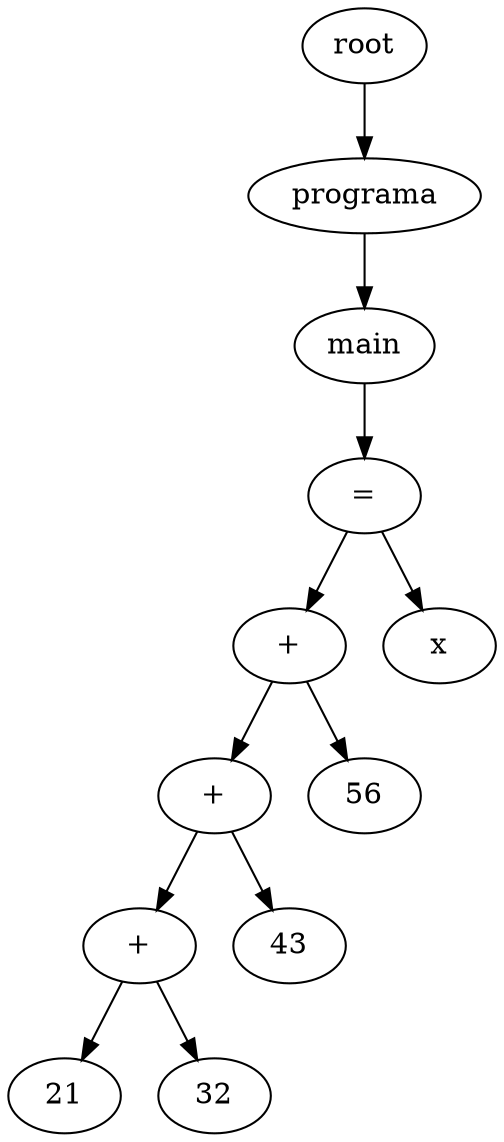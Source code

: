 digraph G {
  root [label="root"]
node_0x5229810 [label="21"]
node_0x5242310 [label="32"]
node_0x525abd0 [label="+"]
node_0x525abd0 -> node_0x5229810
node_0x525abd0 -> node_0x5242310
node_0x5273590 [label="43"]
node_0x528be50 [label="+"]
node_0x528be50 -> node_0x525abd0
node_0x528be50 -> node_0x5273590
node_0x52a4810 [label="56"]
node_0x52bd0d0 [label="+"]
node_0x52bd0d0 -> node_0x528be50
node_0x52bd0d0 -> node_0x52a4810
node_0x52d5ec0 [label="x"]
node_0x52d5e40 [label="="]
node_0x52d5e40 -> node_0x52d5ec0
node_0x52d5e40 -> node_0x52bd0d0
node_0x5306e80 [label="main"]
node_0x5306e80 -> node_0x52d5e40
node_0x5210360 [label="programa"]
node_0x5210360 -> node_0x5306e80
root -> node_0x5210360
}
